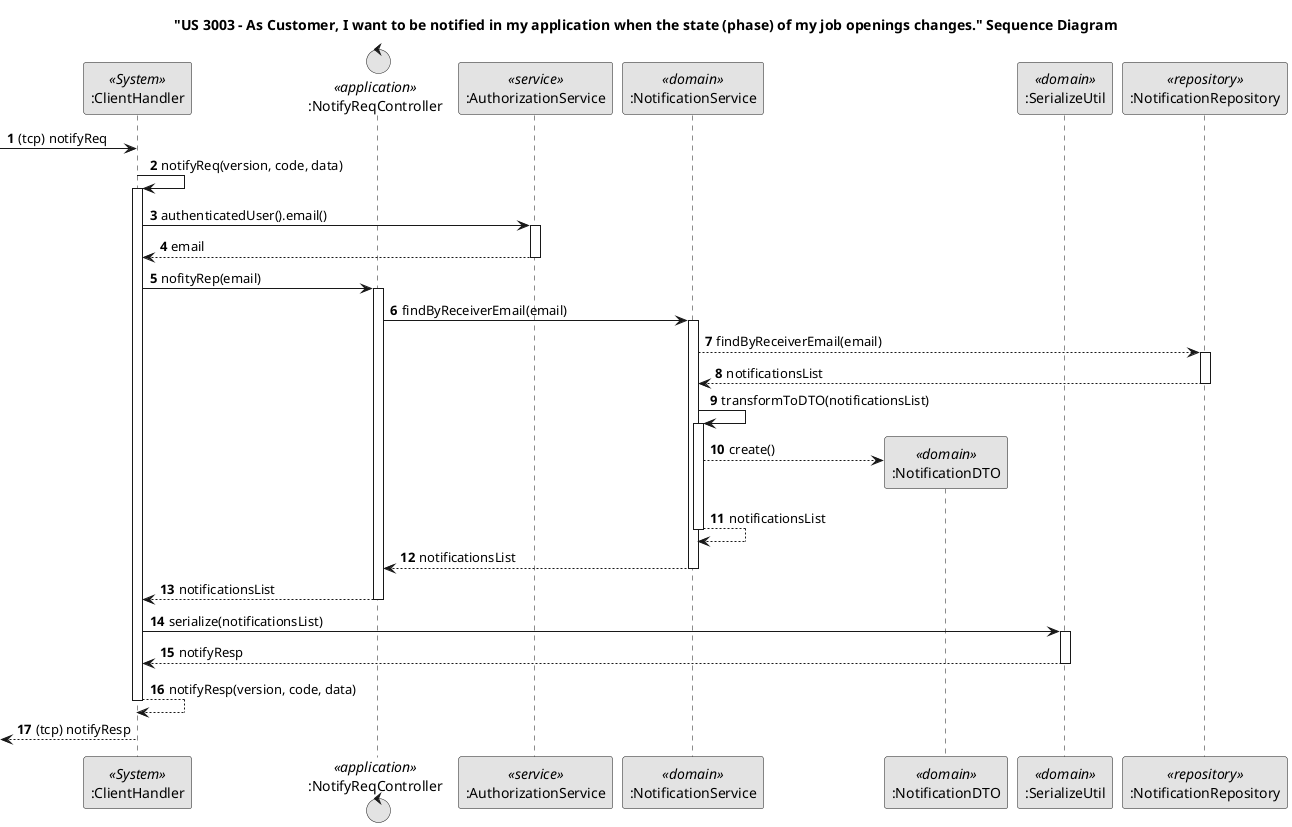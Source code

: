 @startuml
skinparam monochrome true
skinparam packageStyle rectangle
skinparam shadowing false

autonumber

title "US 3003 - As Customer, I want to be notified in my application when the state (phase) of my job openings changes." Sequence Diagram
'hide footbox




participant ":ClientHandler" as Server <<System>>
control ":NotifyReqController" as CTRL <<application>>
participant ":AuthorizationService" as AuthorizationService <<service>>

participant ":NotificationService" as Service <<domain>>
participant ":NotificationDTO" as DTO <<domain>>
'participant ":JobApplicationRepository" as Repository <<repository>>
participant ":SerializeUtil" as SerializeUtil <<domain>>
participant ":NotificationRepository" as NotificationRep <<repository>>

-> Server : (tcp) notifyReq

 Server->Server : notifyReq(version, code, data)
 activate Server

  Server->AuthorizationService : authenticatedUser().email()

  activate AuthorizationService

  AuthorizationService--> Server : email

  deactivate AuthorizationService


 Server->CTRL: nofityRep(email)

 activate CTRL



  CTRL->Service : findByReceiverEmail(email)

  activate Service

'  Service->Repository : findByCandidate(candidate)
'  activate Repository
'
'  Repository--> Service : jobApplicationsList
'
'  deactivate Repository
'
'  loop each jobApplications
'
'  Service-->Repository: getCandidatesNumberForJobOpening(jobOpening)
'
'    activate Repository
'
'    Repository-->Service: numberOfCandidates
'
'    deactivate Repository
'
'  Service-->DTO: create()
'
'    activate DTO
'
'    DTO-->Service: jobApplciationsDTO
'
'    deactivate DTO
'
'
'
'
'  end loop
'

  Service-->NotificationRep : findByReceiverEmail(email)

  activate NotificationRep

  NotificationRep-->Service : notificationsList

  deactivate  NotificationRep

  Service->Service : transformToDTO(notificationsList)
    activate Service

    Service-->DTO**: create()

   Service-->Service : notificationsList

   deactivate Service
   Service--> CTRL : notificationsList

    deactivate Service


  deactivate Service

CTRL-->Server: notificationsList

 deactivate CTRL
'
' note right
'  sugestão:
'  1. aplicar typed queries
'  2. "reporting" repositories
' end note

Server->SerializeUtil: serialize(notificationsList)

activate SerializeUtil

SerializeUtil-->Server: notifyResp

deactivate SerializeUtil


 Server-->Server : notifyResp(version, code, data)
deactivate Server

 <-- Server: (tcp) notifyResp





@enduml